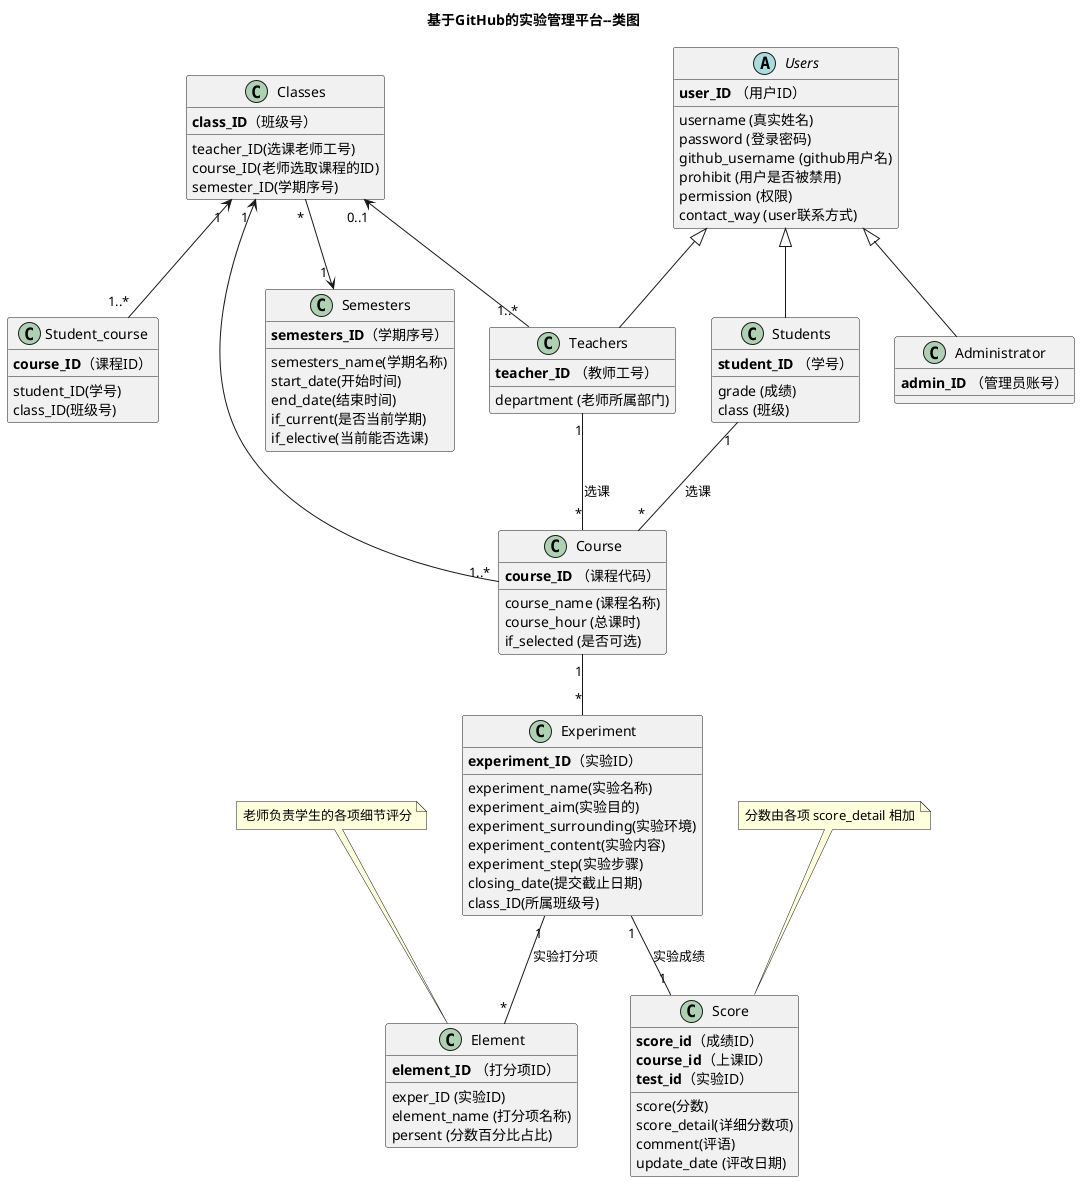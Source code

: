 @startuml
title 基于GitHub的实验管理平台--类图
abstract class Users {
    <b>user_ID</b> （用户ID）
    username (真实姓名)
    password (登录密码)
    github_username (github用户名)
    prohibit (用户是否被禁用)
    permission (权限)
    contact_way (user联系方式)
}

class Teachers {
    <b>teacher_ID</b> （教师工号）
    department (老师所属部门)

}

class Students {
    <b>student_ID</b> （学号）
    grade (成绩)
    class (班级)

}

class Administrator {
    <b>admin_ID</b> （管理员账号）
}

class Course {
    <b>course_ID</b> （课程代码）
    course_name (课程名称)
    course_hour (总课时)
    if_selected (是否可选)

}

class Experiment {
  <b>experiment_ID</b>（实验ID）
     experiment_name(实验名称)
     experiment_aim(实验目的)
     experiment_surrounding(实验环境)
     experiment_content(实验内容)
     experiment_step(实验步骤)
     closing_date(提交截止日期)
     class_ID(所属班级号)

}

class Element {
    <b>element_ID</b> （打分项ID）
    exper_ID (实验ID)
    element_name (打分项名称)
    persent (分数百分比占比)

}
note top:老师负责学生的各项细节评分

class Score {
    <b>score_id</b>（成绩ID）
    <b>course_id</b>（上课ID）
    <b>test_id</b>（实验ID）
    score(分数)
    score_detail(详细分数项)
    comment(评语)
    update_date (评改日期)
}
note top:分数由各项 score_detail 相加
class Semesters{
    <b>semesters_ID</b>（学期序号）
    semesters_name(学期名称)
    start_date(开始时间)
    end_date(结束时间)
    if_current(是否当前学期)
    if_elective(当前能否选课)
}
class Classes{
    <b>class_ID</b>（班级号）
    teacher_ID(选课老师工号)
    course_ID(老师选取课程的ID)
    semester_ID(学期序号)
}
class Student_course{
    <b>course_ID</b>（课程ID）
    student_ID(学号)
    class_ID(班级号)
}

Users <|-- Students
Users <|-- Teachers
Users <|-- Administrator

Classes "0..1 "<--"1..*" Teachers
Classes " 1 "<-right--"1..*" Course
Classes " * "--> " 1 " Semesters
Classes " 1 "<-down-" 1..* " Student_course

Teachers "1" -- "*" Course:选课
Students"1" -- "*" Course:选课
Course "1" -- "*" Experiment

Experiment "1" -- "*" Element:实验打分项
Experiment "1" -- "1" Score: 实验成绩

@enduml
